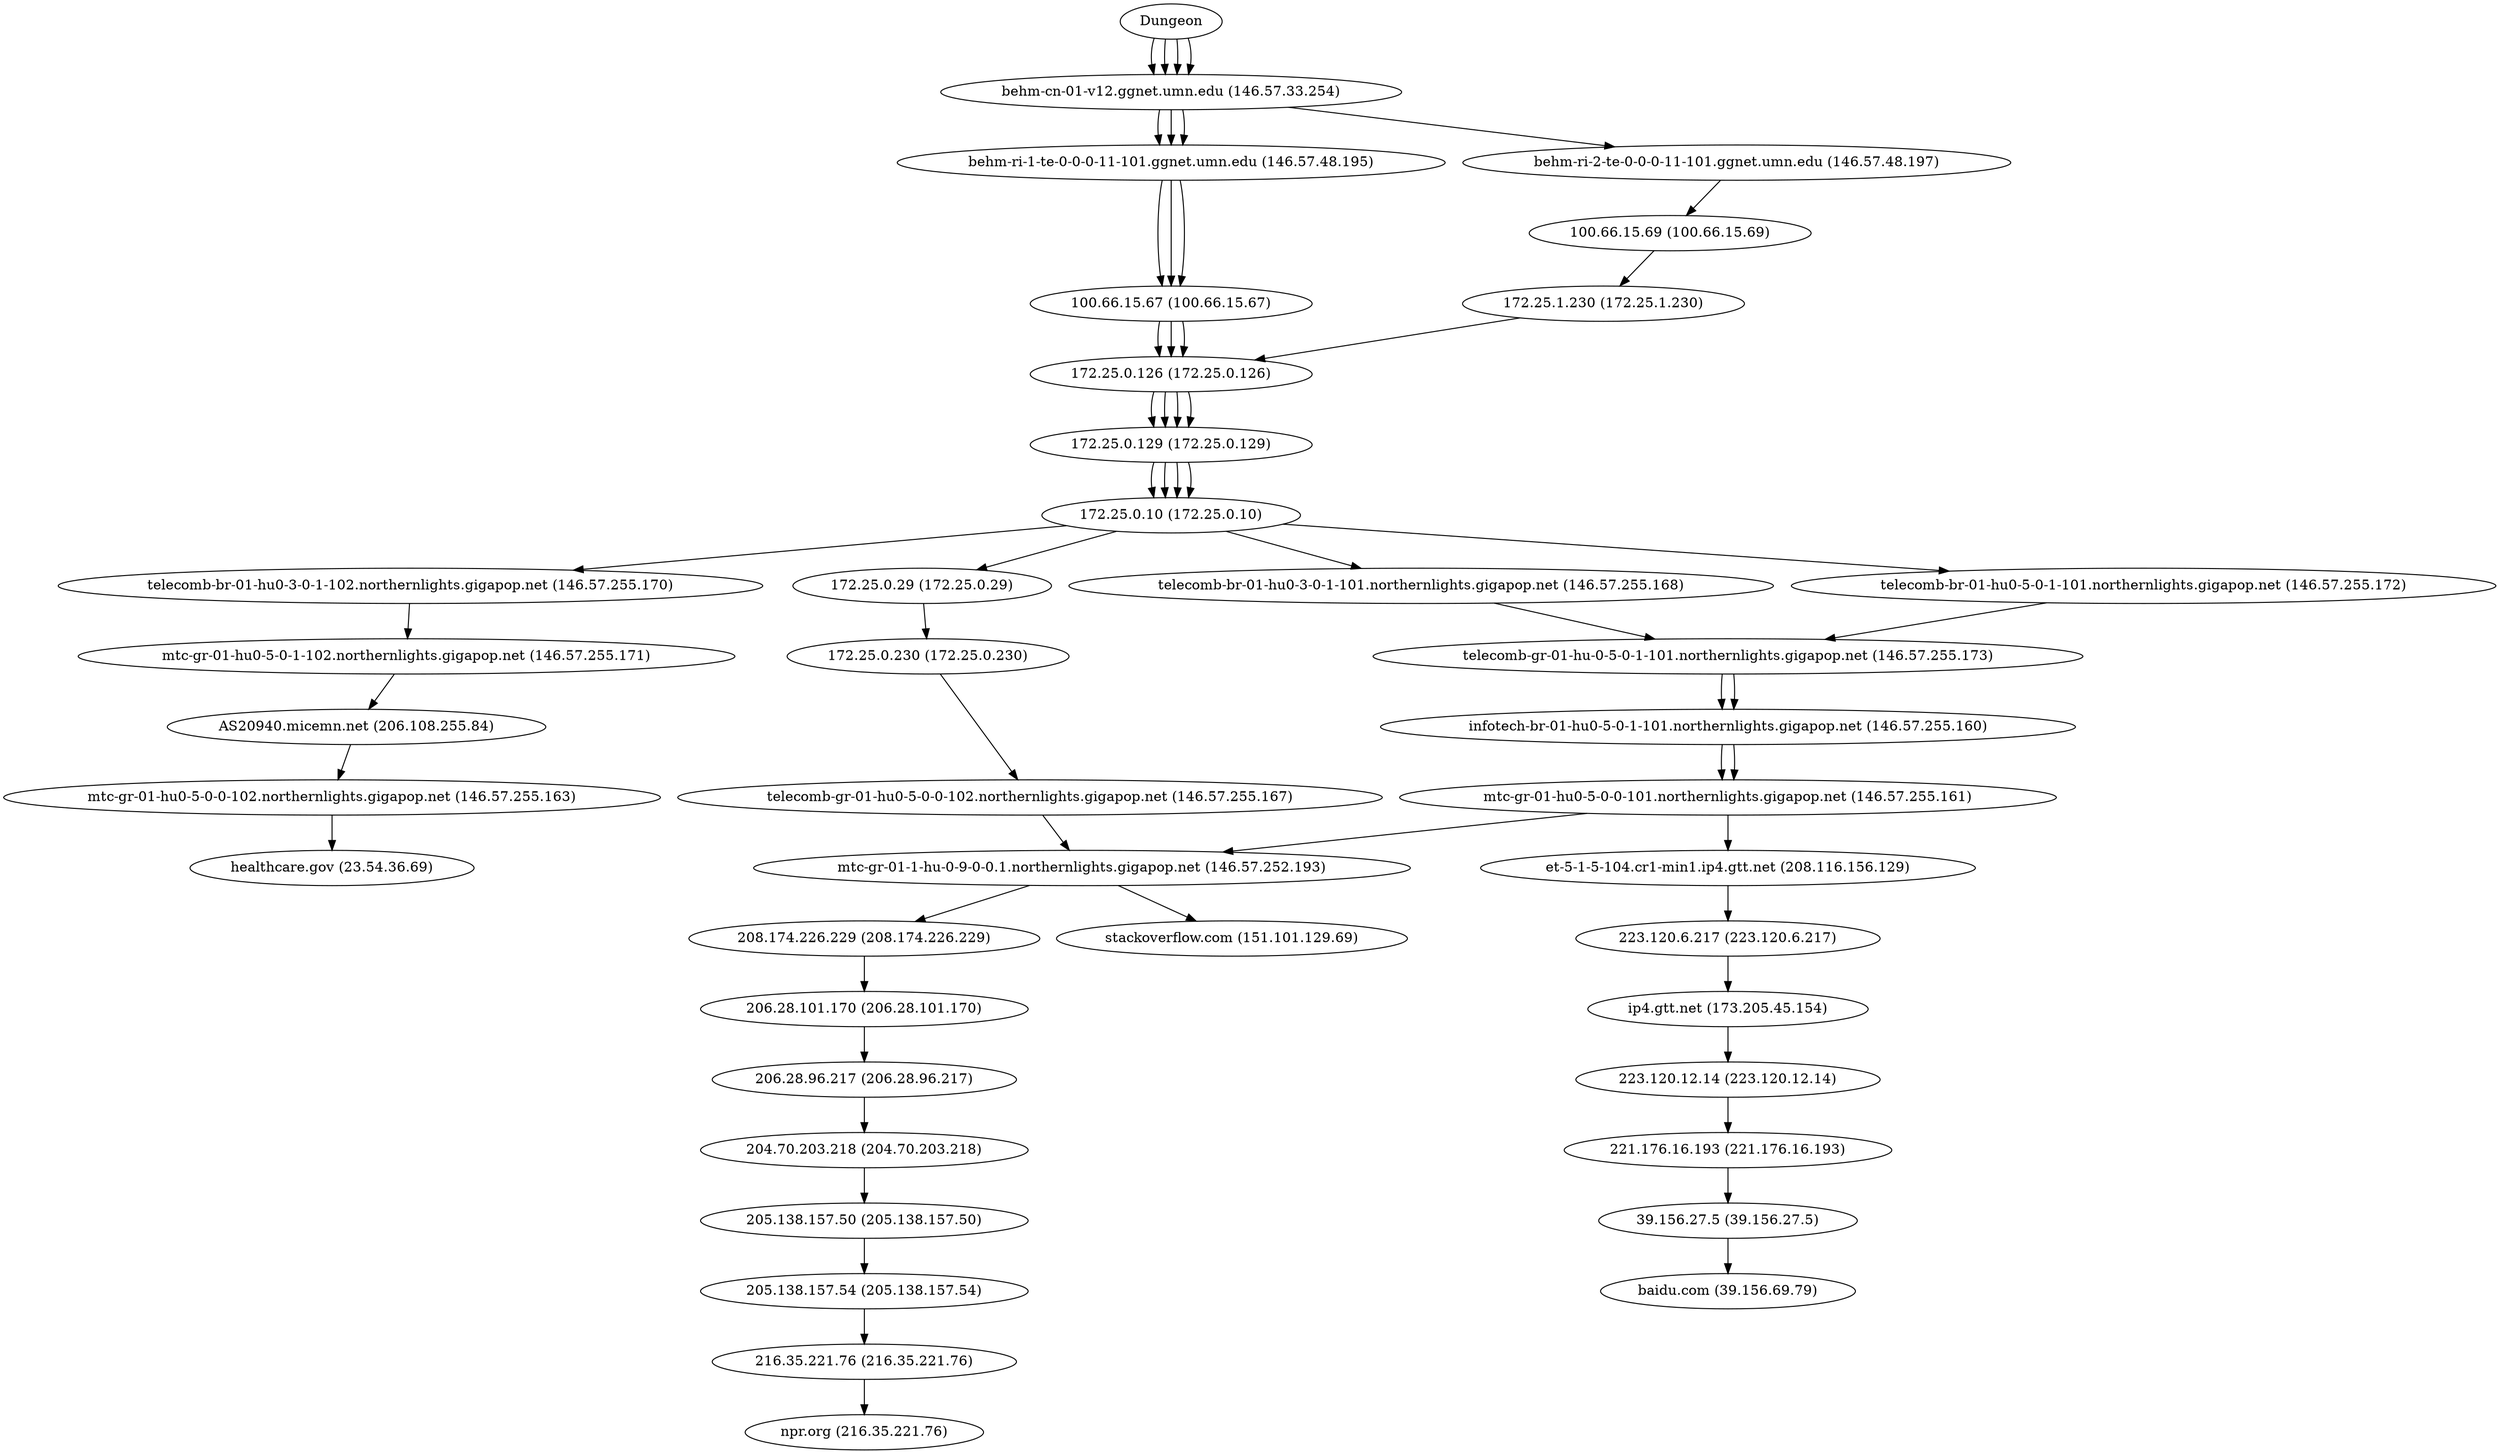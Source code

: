 digraph network {

// traceroute to stackoverflow.com (151.101.129.69), 60 hops max, 60 byte packets
"Dungeon" -> "behm-cn-01-v12.ggnet.umn.edu (146.57.33.254)";
"behm-cn-01-v12.ggnet.umn.edu (146.57.33.254)" -> "behm-ri-1-te-0-0-0-11-101.ggnet.umn.edu (146.57.48.195)";
"behm-ri-1-te-0-0-0-11-101.ggnet.umn.edu (146.57.48.195)" -> "100.66.15.67 (100.66.15.67)";
"100.66.15.67 (100.66.15.67)" -> "172.25.0.126 (172.25.0.126)";
"172.25.0.126 (172.25.0.126)" -> "172.25.0.129 (172.25.0.129)";
"172.25.0.129 (172.25.0.129)" -> "172.25.0.10 (172.25.0.10)";
"172.25.0.10 (172.25.0.10)" -> "172.25.0.29 (172.25.0.29)";
"172.25.0.29 (172.25.0.29)" -> "172.25.0.230 (172.25.0.230)";
"172.25.0.230 (172.25.0.230)" -> "telecomb-gr-01-hu0-5-0-0-102.northernlights.gigapop.net (146.57.255.167)";
"telecomb-gr-01-hu0-5-0-0-102.northernlights.gigapop.net (146.57.255.167)" -> "mtc-gr-01-1-hu-0-9-0-0.1.northernlights.gigapop.net (146.57.252.193)";
"mtc-gr-01-1-hu-0-9-0-0.1.northernlights.gigapop.net (146.57.252.193)" -> "stackoverflow.com (151.101.129.69)";

// traceroute to healthcare.gov (23.54.36.69), 60 hops max, 60 byte packets
"Dungeon" -> "behm-cn-01-v12.ggnet.umn.edu (146.57.33.254)";
"behm-cn-01-v12.ggnet.umn.edu (146.57.33.254)" -> "behm-ri-1-te-0-0-0-11-101.ggnet.umn.edu (146.57.48.195)";
"behm-ri-1-te-0-0-0-11-101.ggnet.umn.edu (146.57.48.195)" -> "100.66.15.67 (100.66.15.67)";
"100.66.15.67 (100.66.15.67)" -> "172.25.0.126 (172.25.0.126)";
"172.25.0.126 (172.25.0.126)" -> "172.25.0.129 (172.25.0.129)";
"172.25.0.129 (172.25.0.129)" -> "172.25.0.10 (172.25.0.10)";
"172.25.0.10 (172.25.0.10)" -> "telecomb-br-01-hu0-3-0-1-102.northernlights.gigapop.net (146.57.255.170)";
"telecomb-br-01-hu0-3-0-1-102.northernlights.gigapop.net (146.57.255.170)" -> "mtc-gr-01-hu0-5-0-1-102.northernlights.gigapop.net (146.57.255.171)";
"mtc-gr-01-hu0-5-0-1-102.northernlights.gigapop.net (146.57.255.171)" -> "AS20940.micemn.net (206.108.255.84)";
"AS20940.micemn.net (206.108.255.84)" -> "mtc-gr-01-hu0-5-0-0-102.northernlights.gigapop.net (146.57.255.163)";
"mtc-gr-01-hu0-5-0-0-102.northernlights.gigapop.net (146.57.255.163)" -> "healthcare.gov (23.54.36.69)";

// traceroute to npr.org (216.35.221.76), 60 hops max, 60 byte packets
"Dungeon" -> "behm-cn-01-v12.ggnet.umn.edu (146.57.33.254)";
"behm-cn-01-v12.ggnet.umn.edu (146.57.33.254)" -> "behm-ri-1-te-0-0-0-11-101.ggnet.umn.edu (146.57.48.195)";
"behm-ri-1-te-0-0-0-11-101.ggnet.umn.edu (146.57.48.195)" -> "100.66.15.67 (100.66.15.67)";
"100.66.15.67 (100.66.15.67)" -> "172.25.0.126 (172.25.0.126)";
"172.25.0.126 (172.25.0.126)" -> "172.25.0.129 (172.25.0.129)";
"172.25.0.129 (172.25.0.129)" -> "172.25.0.10 (172.25.0.10)";
"172.25.0.10 (172.25.0.10)" -> "telecomb-br-01-hu0-3-0-1-101.northernlights.gigapop.net (146.57.255.168)";
"telecomb-br-01-hu0-3-0-1-101.northernlights.gigapop.net (146.57.255.168)" -> "telecomb-gr-01-hu-0-5-0-1-101.northernlights.gigapop.net (146.57.255.173)";
"telecomb-gr-01-hu-0-5-0-1-101.northernlights.gigapop.net (146.57.255.173)" -> "infotech-br-01-hu0-5-0-1-101.northernlights.gigapop.net (146.57.255.160)";
"infotech-br-01-hu0-5-0-1-101.northernlights.gigapop.net (146.57.255.160)" -> "mtc-gr-01-hu0-5-0-0-101.northernlights.gigapop.net (146.57.255.161)";
"mtc-gr-01-hu0-5-0-0-101.northernlights.gigapop.net (146.57.255.161)" -> "mtc-gr-01-1-hu-0-9-0-0.1.northernlights.gigapop.net (146.57.252.193)";
"mtc-gr-01-1-hu-0-9-0-0.1.northernlights.gigapop.net (146.57.252.193)" -> "208.174.226.229 (208.174.226.229)";
"208.174.226.229 (208.174.226.229)" -> "206.28.101.170 (206.28.101.170)";
"206.28.101.170 (206.28.101.170)" -> "206.28.96.217 (206.28.96.217)";
"206.28.96.217 (206.28.96.217)" -> "204.70.203.218 (204.70.203.218)";
"204.70.203.218 (204.70.203.218)" -> "205.138.157.50 (205.138.157.50)";
"205.138.157.50 (205.138.157.50)" -> "205.138.157.54 (205.138.157.54)";
"205.138.157.54 (205.138.157.54)" -> "216.35.221.76 (216.35.221.76)";
"216.35.221.76 (216.35.221.76)" -> "npr.org (216.35.221.76)";

// traceroute to baidu.com (39.156.69.79), 60 hops max, 60 byte packets
"Dungeon" -> "behm-cn-01-v12.ggnet.umn.edu (146.57.33.254)";
"behm-cn-01-v12.ggnet.umn.edu (146.57.33.254)" -> "behm-ri-2-te-0-0-0-11-101.ggnet.umn.edu (146.57.48.197)";
"behm-ri-2-te-0-0-0-11-101.ggnet.umn.edu (146.57.48.197)" -> "100.66.15.69 (100.66.15.69)";
"100.66.15.69 (100.66.15.69)" -> "172.25.1.230 (172.25.1.230)";
"172.25.1.230 (172.25.1.230)" -> "172.25.0.126 (172.25.0.126)";
"172.25.0.126 (172.25.0.126)" -> "172.25.0.129 (172.25.0.129)";
"172.25.0.129 (172.25.0.129)" -> "172.25.0.10 (172.25.0.10)";
"172.25.0.10 (172.25.0.10)" -> "telecomb-br-01-hu0-5-0-1-101.northernlights.gigapop.net (146.57.255.172)";
"telecomb-br-01-hu0-5-0-1-101.northernlights.gigapop.net (146.57.255.172)" -> "telecomb-gr-01-hu-0-5-0-1-101.northernlights.gigapop.net (146.57.255.173)";
"telecomb-gr-01-hu-0-5-0-1-101.northernlights.gigapop.net (146.57.255.173)" -> "infotech-br-01-hu0-5-0-1-101.northernlights.gigapop.net (146.57.255.160)";
"infotech-br-01-hu0-5-0-1-101.northernlights.gigapop.net (146.57.255.160)" -> "mtc-gr-01-hu0-5-0-0-101.northernlights.gigapop.net (146.57.255.161)";
"mtc-gr-01-hu0-5-0-0-101.northernlights.gigapop.net (146.57.255.161)" -> "et-5-1-5-104.cr1-min1.ip4.gtt.net (208.116.156.129)";
"et-5-1-5-104.cr1-min1.ip4.gtt.net (208.116.156.129)" -> "223.120.6.217 (223.120.6.217)";
"223.120.6.217 (223.120.6.217)" -> "ip4.gtt.net (173.205.45.154)";
"ip4.gtt.net (173.205.45.154)" -> "223.120.12.14 (223.120.12.14)";
"223.120.12.14 (223.120.12.14)" -> "221.176.16.193 (221.176.16.193)";
"221.176.16.193 (221.176.16.193)" -> "39.156.27.5 (39.156.27.5)";
"39.156.27.5 (39.156.27.5)" -> "baidu.com (39.156.69.79)";
}
